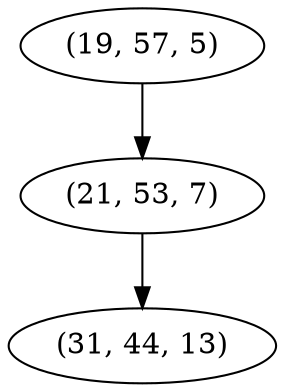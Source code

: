 digraph tree {
    "(19, 57, 5)";
    "(21, 53, 7)";
    "(31, 44, 13)";
    "(19, 57, 5)" -> "(21, 53, 7)";
    "(21, 53, 7)" -> "(31, 44, 13)";
}
